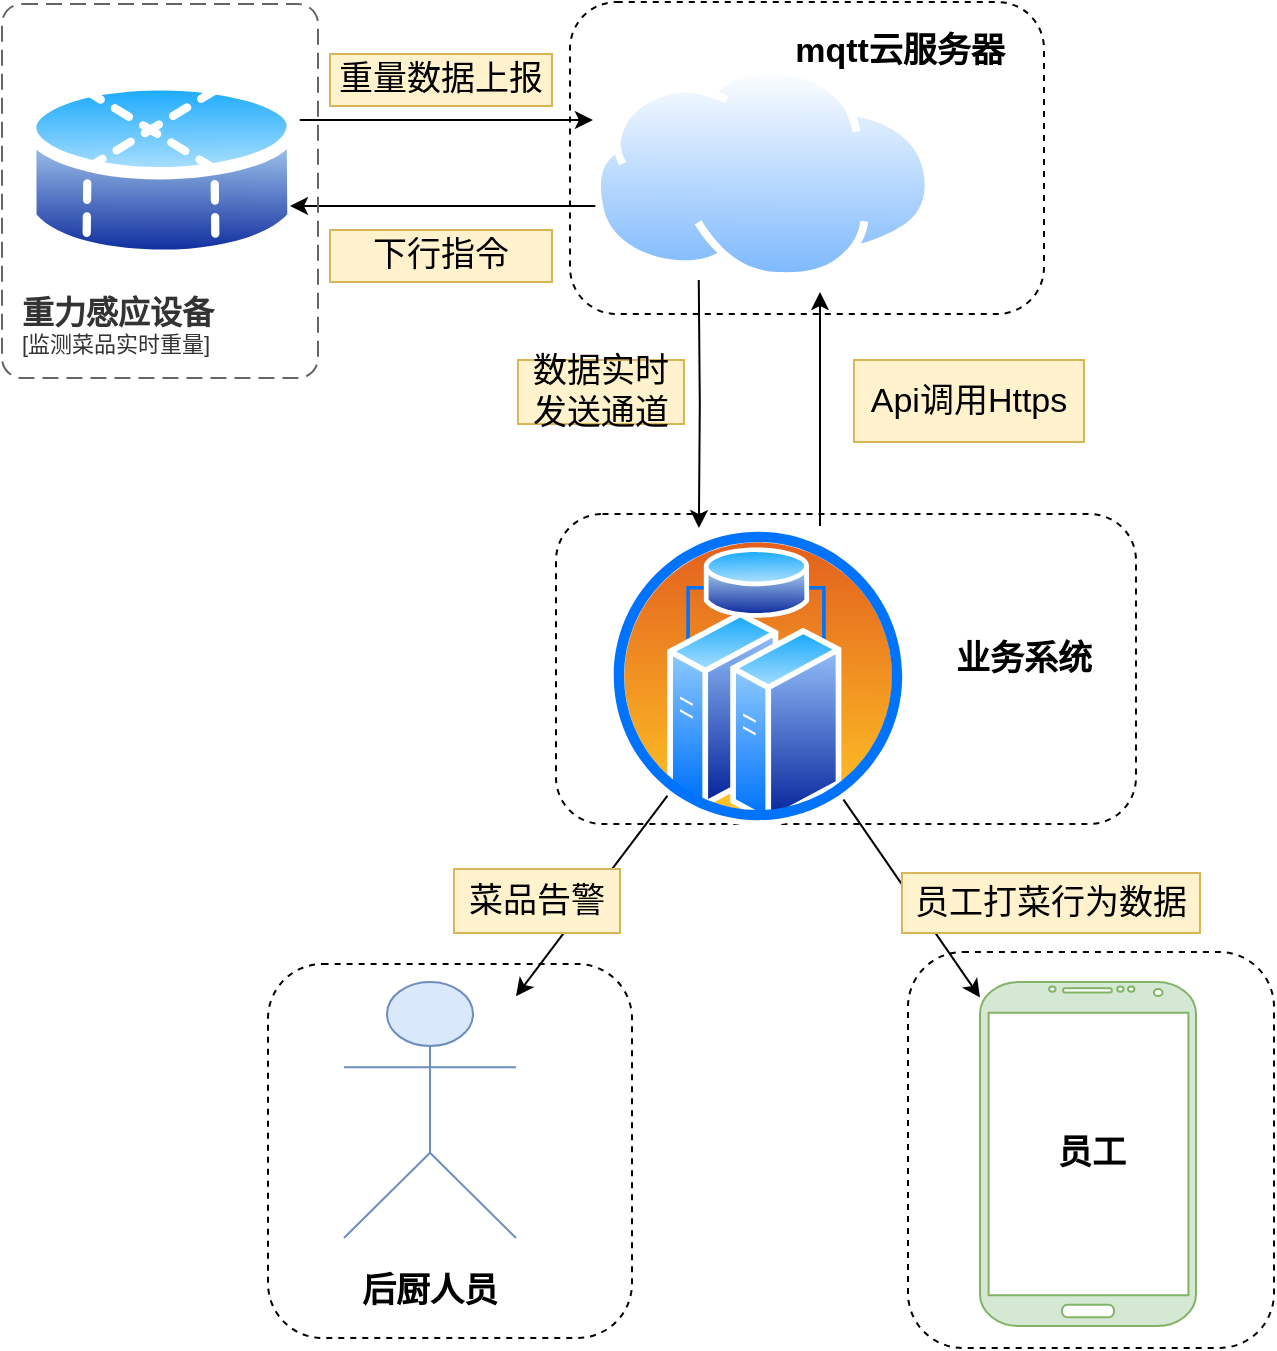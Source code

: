 <mxfile version="16.0.0" type="github">
  <diagram id="lS__tn-EDcYkHJAh8nmP" name="第 1 页">
    <mxGraphModel dx="1426" dy="769" grid="0" gridSize="10" guides="1" tooltips="1" connect="1" arrows="1" fold="1" page="1" pageScale="1" pageWidth="827" pageHeight="1169" math="0" shadow="0">
      <root>
        <mxCell id="0" />
        <mxCell id="1" parent="0" />
        <mxCell id="i9iX3933UqDzT1ooHTSr-36" value="" style="rounded=1;whiteSpace=wrap;html=1;fontSize=17;strokeColor=default;dashed=1;" vertex="1" parent="1">
          <mxGeometry x="496" y="610" width="183" height="198" as="geometry" />
        </mxCell>
        <mxCell id="i9iX3933UqDzT1ooHTSr-33" value="" style="rounded=1;whiteSpace=wrap;html=1;fontSize=17;strokeColor=default;dashed=1;" vertex="1" parent="1">
          <mxGeometry x="176" y="616" width="182" height="187" as="geometry" />
        </mxCell>
        <mxCell id="i9iX3933UqDzT1ooHTSr-31" value="" style="rounded=1;whiteSpace=wrap;html=1;fontSize=17;strokeColor=default;dashed=1;" vertex="1" parent="1">
          <mxGeometry x="320" y="391" width="290" height="155" as="geometry" />
        </mxCell>
        <mxCell id="i9iX3933UqDzT1ooHTSr-29" value="" style="rounded=1;whiteSpace=wrap;html=1;fontSize=17;strokeColor=default;dashed=1;" vertex="1" parent="1">
          <mxGeometry x="327" y="135" width="237" height="156" as="geometry" />
        </mxCell>
        <mxCell id="i9iX3933UqDzT1ooHTSr-12" style="edgeStyle=orthogonalEdgeStyle;rounded=0;orthogonalLoop=1;jettySize=auto;html=1;entryX=0;entryY=0.5;entryDx=0;entryDy=0;" edge="1" parent="1">
          <mxGeometry relative="1" as="geometry">
            <mxPoint x="191.84" y="194" as="sourcePoint" />
            <mxPoint x="338.46" y="194" as="targetPoint" />
          </mxGeometry>
        </mxCell>
        <mxCell id="i9iX3933UqDzT1ooHTSr-3" value="" style="aspect=fixed;perimeter=ellipsePerimeter;html=1;align=center;shadow=0;dashed=0;spacingTop=3;image;image=img/lib/active_directory/database_partition_4.svg;" vertex="1" parent="1">
          <mxGeometry x="54" y="168" width="137.84" height="102" as="geometry" />
        </mxCell>
        <mxCell id="i9iX3933UqDzT1ooHTSr-19" style="edgeStyle=orthogonalEdgeStyle;rounded=0;orthogonalLoop=1;jettySize=auto;html=1;fontSize=17;" edge="1" parent="1">
          <mxGeometry relative="1" as="geometry">
            <mxPoint x="452" y="280" as="targetPoint" />
            <mxPoint x="452" y="397" as="sourcePoint" />
          </mxGeometry>
        </mxCell>
        <mxCell id="i9iX3933UqDzT1ooHTSr-22" style="rounded=0;orthogonalLoop=1;jettySize=auto;html=1;fontSize=17;" edge="1" parent="1" source="i9iX3933UqDzT1ooHTSr-6" target="i9iX3933UqDzT1ooHTSr-10">
          <mxGeometry relative="1" as="geometry" />
        </mxCell>
        <mxCell id="i9iX3933UqDzT1ooHTSr-24" style="edgeStyle=none;rounded=0;orthogonalLoop=1;jettySize=auto;html=1;fontSize=17;" edge="1" parent="1" source="i9iX3933UqDzT1ooHTSr-6" target="i9iX3933UqDzT1ooHTSr-7">
          <mxGeometry relative="1" as="geometry" />
        </mxCell>
        <mxCell id="i9iX3933UqDzT1ooHTSr-6" value="" style="aspect=fixed;perimeter=ellipsePerimeter;html=1;align=center;shadow=0;dashed=0;spacingTop=3;image;image=img/lib/active_directory/cluster_server.svg;" vertex="1" parent="1">
          <mxGeometry x="346" y="397" width="150" height="150" as="geometry" />
        </mxCell>
        <mxCell id="i9iX3933UqDzT1ooHTSr-7" value="" style="verticalLabelPosition=bottom;verticalAlign=top;html=1;shadow=0;dashed=0;strokeWidth=1;shape=mxgraph.android.phone2;strokeColor=#82b366;fillColor=#d5e8d4;" vertex="1" parent="1">
          <mxGeometry x="532" y="625" width="108" height="172" as="geometry" />
        </mxCell>
        <mxCell id="i9iX3933UqDzT1ooHTSr-10" value="" style="shape=umlActor;verticalLabelPosition=bottom;verticalAlign=top;html=1;fillColor=#dae8fc;strokeColor=#6c8ebf;" vertex="1" parent="1">
          <mxGeometry x="214" y="625" width="86" height="128" as="geometry" />
        </mxCell>
        <mxCell id="i9iX3933UqDzT1ooHTSr-13" style="edgeStyle=orthogonalEdgeStyle;rounded=0;orthogonalLoop=1;jettySize=auto;html=1;" edge="1" parent="1" source="i9iX3933UqDzT1ooHTSr-11">
          <mxGeometry relative="1" as="geometry">
            <mxPoint x="187" y="237" as="targetPoint" />
            <Array as="points">
              <mxPoint x="192" y="237" />
            </Array>
          </mxGeometry>
        </mxCell>
        <mxCell id="i9iX3933UqDzT1ooHTSr-18" style="edgeStyle=orthogonalEdgeStyle;rounded=0;orthogonalLoop=1;jettySize=auto;html=1;fontSize=17;entryX=0.303;entryY=0.007;entryDx=0;entryDy=0;entryPerimeter=0;" edge="1" parent="1" target="i9iX3933UqDzT1ooHTSr-6">
          <mxGeometry relative="1" as="geometry">
            <mxPoint x="391.38" y="383" as="targetPoint" />
            <mxPoint x="391.38" y="274" as="sourcePoint" />
          </mxGeometry>
        </mxCell>
        <mxCell id="i9iX3933UqDzT1ooHTSr-11" value="" style="aspect=fixed;perimeter=ellipsePerimeter;html=1;align=center;shadow=0;dashed=0;spacingTop=3;image;image=img/lib/active_directory/internet_cloud.svg;" vertex="1" parent="1">
          <mxGeometry x="338.46" y="167" width="169.84" height="107" as="geometry" />
        </mxCell>
        <mxCell id="i9iX3933UqDzT1ooHTSr-14" value="&lt;font style=&quot;font-size: 17px&quot;&gt;重量数据上报&lt;/font&gt;" style="text;html=1;strokeColor=#d6b656;fillColor=#fff2cc;align=center;verticalAlign=middle;whiteSpace=wrap;rounded=0;" vertex="1" parent="1">
          <mxGeometry x="207" y="161" width="111" height="26" as="geometry" />
        </mxCell>
        <mxCell id="i9iX3933UqDzT1ooHTSr-15" value="&lt;font style=&quot;font-size: 17px&quot;&gt;下行指令&lt;/font&gt;" style="text;html=1;strokeColor=#d6b656;fillColor=#fff2cc;align=center;verticalAlign=middle;whiteSpace=wrap;rounded=0;" vertex="1" parent="1">
          <mxGeometry x="207" y="249" width="111" height="26" as="geometry" />
        </mxCell>
        <mxCell id="i9iX3933UqDzT1ooHTSr-20" value="&lt;span style=&quot;font-size: 17px&quot;&gt;Api调用Https&lt;/span&gt;" style="text;html=1;strokeColor=#d6b656;fillColor=#fff2cc;align=center;verticalAlign=middle;whiteSpace=wrap;rounded=0;rotation=0;" vertex="1" parent="1">
          <mxGeometry x="469" y="314" width="115" height="41" as="geometry" />
        </mxCell>
        <mxCell id="i9iX3933UqDzT1ooHTSr-21" value="&lt;span style=&quot;font-size: 17px&quot;&gt;数据实时发送通道&lt;/span&gt;" style="text;html=1;strokeColor=#d6b656;fillColor=#fff2cc;align=center;verticalAlign=middle;whiteSpace=wrap;rounded=0;rotation=0;" vertex="1" parent="1">
          <mxGeometry x="301" y="314" width="83" height="32" as="geometry" />
        </mxCell>
        <mxCell id="i9iX3933UqDzT1ooHTSr-23" value="&lt;span style=&quot;font-size: 17px&quot;&gt;菜品告警&lt;br&gt;&lt;/span&gt;" style="text;html=1;strokeColor=#d6b656;fillColor=#fff2cc;align=center;verticalAlign=middle;whiteSpace=wrap;rounded=0;rotation=0;" vertex="1" parent="1">
          <mxGeometry x="269.0" y="568.5" width="83" height="32" as="geometry" />
        </mxCell>
        <mxCell id="i9iX3933UqDzT1ooHTSr-25" value="&lt;span style=&quot;font-size: 17px&quot;&gt;员工打菜行为数据&lt;br&gt;&lt;/span&gt;" style="text;html=1;strokeColor=#d6b656;fillColor=#fff2cc;align=center;verticalAlign=middle;whiteSpace=wrap;rounded=0;rotation=0;" vertex="1" parent="1">
          <mxGeometry x="493" y="570.5" width="149" height="30" as="geometry" />
        </mxCell>
        <object placeholders="1" c4Name="重力感应设备" c4Type="" c4Application="监测菜品实时重量" label="&lt;font style=&quot;font-size: 16px&quot;&gt;&lt;b&gt;&lt;div style=&quot;text-align: left&quot;&gt;%c4Name%&lt;/div&gt;&lt;/b&gt;&lt;/font&gt;&lt;div style=&quot;text-align: left&quot;&gt;[%c4Application%]&lt;/div&gt;" id="i9iX3933UqDzT1ooHTSr-26">
          <mxCell style="rounded=1;fontSize=11;whiteSpace=wrap;html=1;dashed=1;arcSize=20;fillColor=none;strokeColor=#666666;fontColor=#333333;labelBackgroundColor=none;align=left;verticalAlign=bottom;labelBorderColor=none;spacingTop=0;spacing=10;dashPattern=8 4;metaEdit=1;rotatable=0;perimeter=rectanglePerimeter;noLabel=0;labelPadding=0;allowArrows=0;connectable=0;expand=0;recursiveResize=0;editable=1;pointerEvents=0;absoluteArcSize=1;points=[[0.25,0,0],[0.5,0,0],[0.75,0,0],[1,0.25,0],[1,0.5,0],[1,0.75,0],[0.75,1,0],[0.5,1,0],[0.25,1,0],[0,0.75,0],[0,0.5,0],[0,0.25,0]];" vertex="1" parent="1">
            <mxGeometry x="43" y="136" width="158" height="187" as="geometry" />
          </mxCell>
        </object>
        <mxCell id="i9iX3933UqDzT1ooHTSr-30" value="&lt;b&gt;mqtt云服务器&lt;/b&gt;" style="text;html=1;strokeColor=none;fillColor=none;align=center;verticalAlign=middle;whiteSpace=wrap;rounded=0;dashed=1;fontSize=17;" vertex="1" parent="1">
          <mxGeometry x="423" y="136" width="138" height="47" as="geometry" />
        </mxCell>
        <mxCell id="i9iX3933UqDzT1ooHTSr-32" value="&lt;b&gt;业务系统&lt;/b&gt;" style="text;html=1;strokeColor=none;fillColor=none;align=center;verticalAlign=middle;whiteSpace=wrap;rounded=0;dashed=1;fontSize=17;" vertex="1" parent="1">
          <mxGeometry x="485" y="440" width="138" height="47" as="geometry" />
        </mxCell>
        <mxCell id="i9iX3933UqDzT1ooHTSr-34" value="&lt;b&gt;后厨人员&lt;/b&gt;" style="text;html=1;strokeColor=none;fillColor=none;align=center;verticalAlign=middle;whiteSpace=wrap;rounded=0;dashed=1;fontSize=17;" vertex="1" parent="1">
          <mxGeometry x="188" y="756" width="138" height="47" as="geometry" />
        </mxCell>
        <mxCell id="i9iX3933UqDzT1ooHTSr-35" value="&lt;b&gt;员工&lt;/b&gt;" style="text;html=1;strokeColor=none;fillColor=none;align=center;verticalAlign=middle;whiteSpace=wrap;rounded=0;dashed=1;fontSize=17;" vertex="1" parent="1">
          <mxGeometry x="518.5" y="687.5" width="138" height="47" as="geometry" />
        </mxCell>
      </root>
    </mxGraphModel>
  </diagram>
</mxfile>
